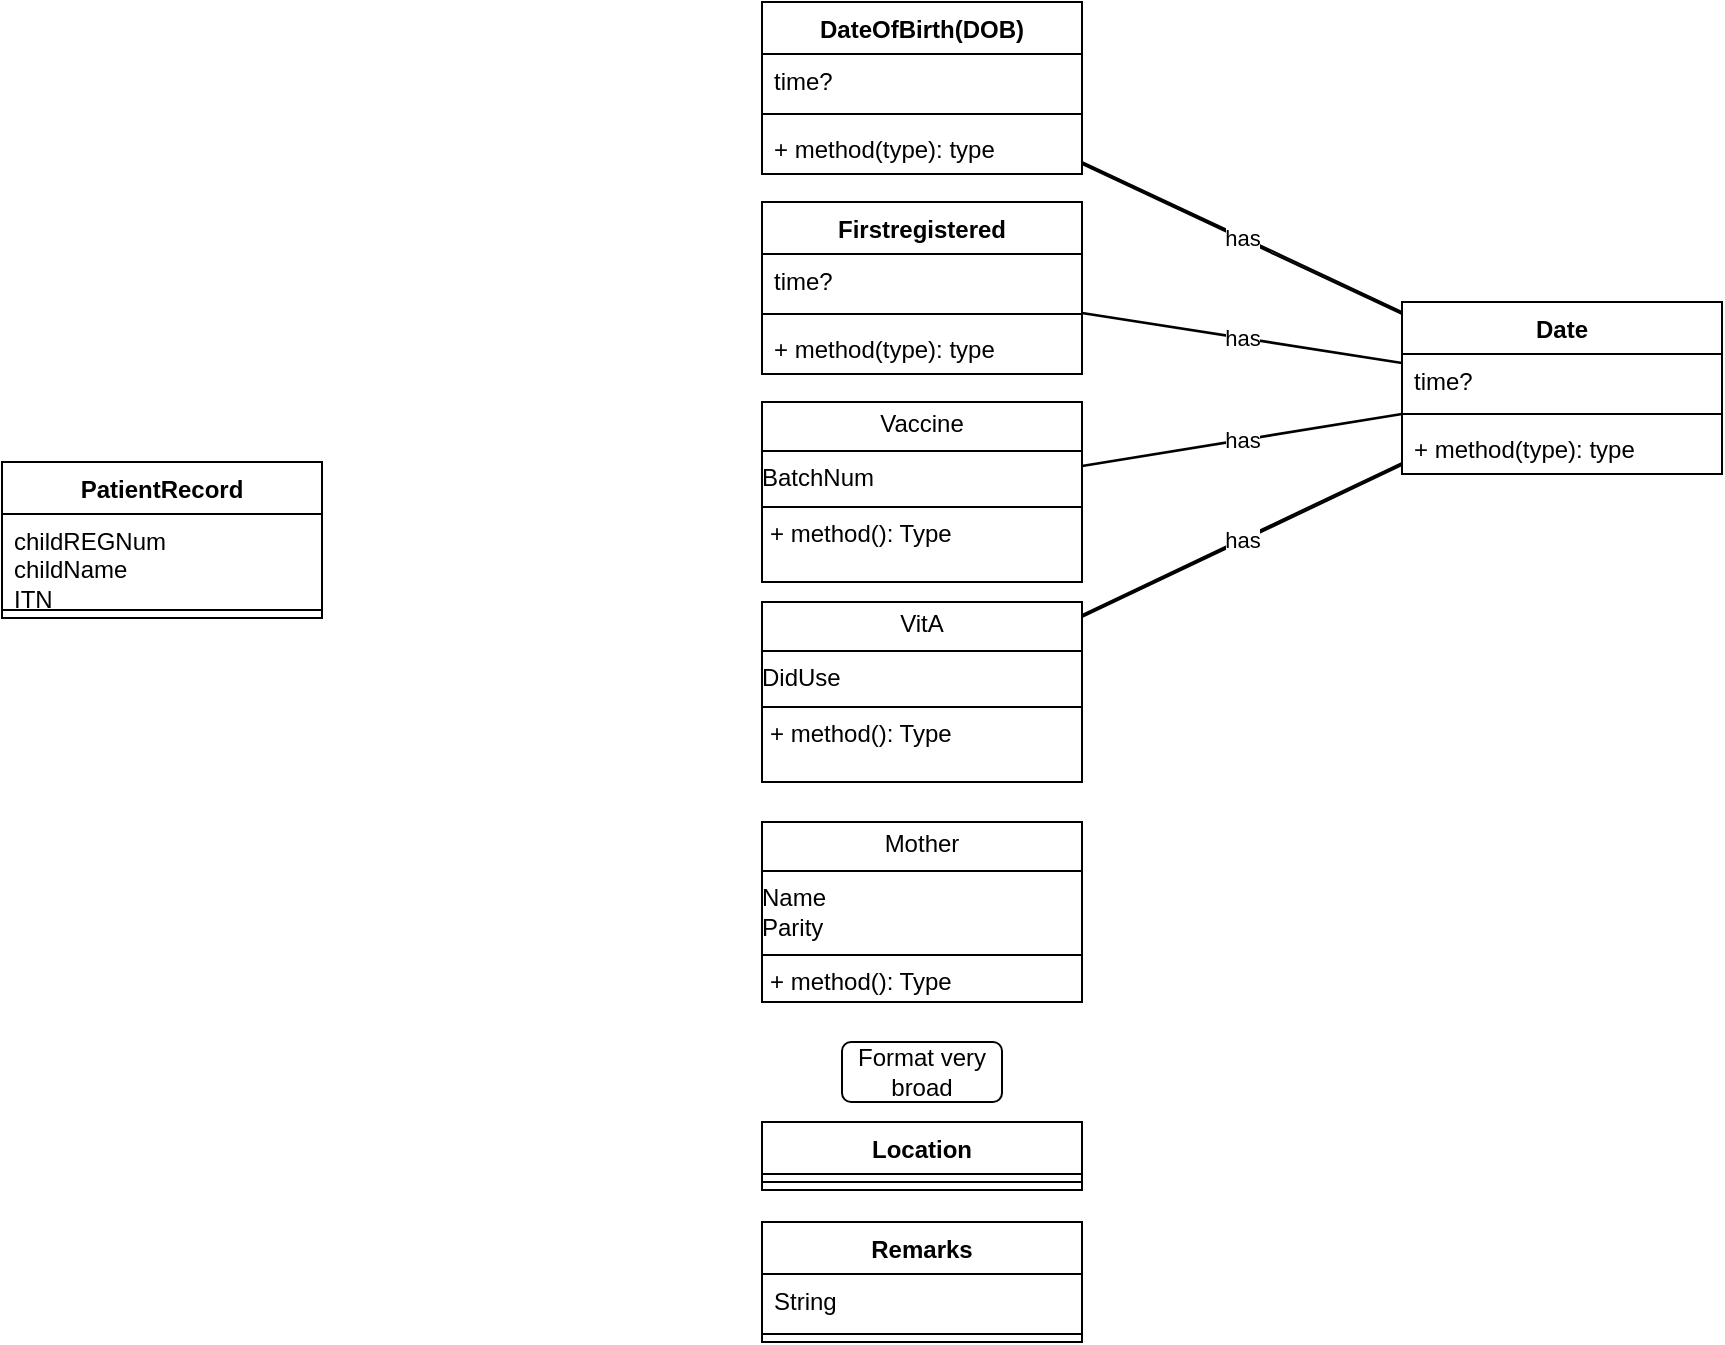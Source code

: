 <mxfile version="26.1.0">
  <diagram name="Page-1" id="cKiVssomuCug6B5XoP3y">
    <mxGraphModel dx="712" dy="773" grid="1" gridSize="10" guides="0" tooltips="1" connect="1" arrows="1" fold="1" page="1" pageScale="1" pageWidth="1600" pageHeight="900" math="0" shadow="0">
      <root>
        <mxCell id="0" />
        <mxCell id="1" parent="0" />
        <mxCell id="rXfnN_phQq9q4Ts1PVW_-15" value="PatientRecord" style="swimlane;fontStyle=1;align=center;verticalAlign=top;childLayout=stackLayout;horizontal=1;startSize=26;horizontalStack=0;resizeParent=1;resizeParentMax=0;resizeLast=0;collapsible=1;marginBottom=0;whiteSpace=wrap;html=1;" vertex="1" parent="1">
          <mxGeometry x="20" y="230" width="160" height="78" as="geometry" />
        </mxCell>
        <mxCell id="rXfnN_phQq9q4Ts1PVW_-16" value="&lt;div&gt;childREGNum&lt;/div&gt;&lt;div&gt;childName&lt;/div&gt;&lt;div&gt;ITN&lt;/div&gt;" style="text;strokeColor=none;fillColor=none;align=left;verticalAlign=top;spacingLeft=4;spacingRight=4;overflow=hidden;rotatable=0;points=[[0,0.5],[1,0.5]];portConstraint=eastwest;whiteSpace=wrap;html=1;" vertex="1" parent="rXfnN_phQq9q4Ts1PVW_-15">
          <mxGeometry y="26" width="160" height="44" as="geometry" />
        </mxCell>
        <mxCell id="rXfnN_phQq9q4Ts1PVW_-17" value="" style="line;strokeWidth=1;fillColor=none;align=left;verticalAlign=middle;spacingTop=-1;spacingLeft=3;spacingRight=3;rotatable=0;labelPosition=right;points=[];portConstraint=eastwest;strokeColor=inherit;" vertex="1" parent="rXfnN_phQq9q4Ts1PVW_-15">
          <mxGeometry y="70" width="160" height="8" as="geometry" />
        </mxCell>
        <mxCell id="rXfnN_phQq9q4Ts1PVW_-20" value="Location" style="swimlane;fontStyle=1;align=center;verticalAlign=top;childLayout=stackLayout;horizontal=1;startSize=26;horizontalStack=0;resizeParent=1;resizeParentMax=0;resizeLast=0;collapsible=1;marginBottom=0;whiteSpace=wrap;html=1;" vertex="1" parent="1">
          <mxGeometry x="400" y="560" width="160" height="34" as="geometry" />
        </mxCell>
        <mxCell id="rXfnN_phQq9q4Ts1PVW_-22" value="" style="line;strokeWidth=1;fillColor=none;align=left;verticalAlign=middle;spacingTop=-1;spacingLeft=3;spacingRight=3;rotatable=0;labelPosition=right;points=[];portConstraint=eastwest;strokeColor=inherit;" vertex="1" parent="rXfnN_phQq9q4Ts1PVW_-20">
          <mxGeometry y="26" width="160" height="8" as="geometry" />
        </mxCell>
        <mxCell id="rXfnN_phQq9q4Ts1PVW_-48" value="Format very broad" style="rounded=1;whiteSpace=wrap;html=1;" vertex="1" parent="1">
          <mxGeometry x="440" y="520" width="80" height="30" as="geometry" />
        </mxCell>
        <mxCell id="rXfnN_phQq9q4Ts1PVW_-52" value="Date" style="swimlane;fontStyle=1;align=center;verticalAlign=top;childLayout=stackLayout;horizontal=1;startSize=26;horizontalStack=0;resizeParent=1;resizeParentMax=0;resizeLast=0;collapsible=1;marginBottom=0;whiteSpace=wrap;html=1;" vertex="1" parent="1">
          <mxGeometry x="720" y="150" width="160" height="86" as="geometry" />
        </mxCell>
        <mxCell id="rXfnN_phQq9q4Ts1PVW_-53" value="time?" style="text;strokeColor=none;fillColor=none;align=left;verticalAlign=top;spacingLeft=4;spacingRight=4;overflow=hidden;rotatable=0;points=[[0,0.5],[1,0.5]];portConstraint=eastwest;whiteSpace=wrap;html=1;" vertex="1" parent="rXfnN_phQq9q4Ts1PVW_-52">
          <mxGeometry y="26" width="160" height="26" as="geometry" />
        </mxCell>
        <mxCell id="rXfnN_phQq9q4Ts1PVW_-54" value="" style="line;strokeWidth=1;fillColor=none;align=left;verticalAlign=middle;spacingTop=-1;spacingLeft=3;spacingRight=3;rotatable=0;labelPosition=right;points=[];portConstraint=eastwest;strokeColor=inherit;" vertex="1" parent="rXfnN_phQq9q4Ts1PVW_-52">
          <mxGeometry y="52" width="160" height="8" as="geometry" />
        </mxCell>
        <mxCell id="rXfnN_phQq9q4Ts1PVW_-55" value="+ method(type): type" style="text;strokeColor=none;fillColor=none;align=left;verticalAlign=top;spacingLeft=4;spacingRight=4;overflow=hidden;rotatable=0;points=[[0,0.5],[1,0.5]];portConstraint=eastwest;whiteSpace=wrap;html=1;" vertex="1" parent="rXfnN_phQq9q4Ts1PVW_-52">
          <mxGeometry y="60" width="160" height="26" as="geometry" />
        </mxCell>
        <mxCell id="rXfnN_phQq9q4Ts1PVW_-56" value="DateOfBirth(DOB)" style="swimlane;fontStyle=1;align=center;verticalAlign=top;childLayout=stackLayout;horizontal=1;startSize=26;horizontalStack=0;resizeParent=1;resizeParentMax=0;resizeLast=0;collapsible=1;marginBottom=0;whiteSpace=wrap;html=1;" vertex="1" parent="1">
          <mxGeometry x="400" width="160" height="86" as="geometry" />
        </mxCell>
        <mxCell id="rXfnN_phQq9q4Ts1PVW_-57" value="time?" style="text;strokeColor=none;fillColor=none;align=left;verticalAlign=top;spacingLeft=4;spacingRight=4;overflow=hidden;rotatable=0;points=[[0,0.5],[1,0.5]];portConstraint=eastwest;whiteSpace=wrap;html=1;" vertex="1" parent="rXfnN_phQq9q4Ts1PVW_-56">
          <mxGeometry y="26" width="160" height="26" as="geometry" />
        </mxCell>
        <mxCell id="rXfnN_phQq9q4Ts1PVW_-58" value="" style="line;strokeWidth=1;fillColor=none;align=left;verticalAlign=middle;spacingTop=-1;spacingLeft=3;spacingRight=3;rotatable=0;labelPosition=right;points=[];portConstraint=eastwest;strokeColor=inherit;" vertex="1" parent="rXfnN_phQq9q4Ts1PVW_-56">
          <mxGeometry y="52" width="160" height="8" as="geometry" />
        </mxCell>
        <mxCell id="rXfnN_phQq9q4Ts1PVW_-59" value="+ method(type): type" style="text;strokeColor=none;fillColor=none;align=left;verticalAlign=top;spacingLeft=4;spacingRight=4;overflow=hidden;rotatable=0;points=[[0,0.5],[1,0.5]];portConstraint=eastwest;whiteSpace=wrap;html=1;" vertex="1" parent="rXfnN_phQq9q4Ts1PVW_-56">
          <mxGeometry y="60" width="160" height="26" as="geometry" />
        </mxCell>
        <mxCell id="rXfnN_phQq9q4Ts1PVW_-60" value="Firstregistered" style="swimlane;fontStyle=1;align=center;verticalAlign=top;childLayout=stackLayout;horizontal=1;startSize=26;horizontalStack=0;resizeParent=1;resizeParentMax=0;resizeLast=0;collapsible=1;marginBottom=0;whiteSpace=wrap;html=1;" vertex="1" parent="1">
          <mxGeometry x="400" y="100" width="160" height="86" as="geometry" />
        </mxCell>
        <mxCell id="rXfnN_phQq9q4Ts1PVW_-61" value="time?" style="text;strokeColor=none;fillColor=none;align=left;verticalAlign=top;spacingLeft=4;spacingRight=4;overflow=hidden;rotatable=0;points=[[0,0.5],[1,0.5]];portConstraint=eastwest;whiteSpace=wrap;html=1;" vertex="1" parent="rXfnN_phQq9q4Ts1PVW_-60">
          <mxGeometry y="26" width="160" height="26" as="geometry" />
        </mxCell>
        <mxCell id="rXfnN_phQq9q4Ts1PVW_-62" value="" style="line;strokeWidth=1;fillColor=none;align=left;verticalAlign=middle;spacingTop=-1;spacingLeft=3;spacingRight=3;rotatable=0;labelPosition=right;points=[];portConstraint=eastwest;strokeColor=inherit;" vertex="1" parent="rXfnN_phQq9q4Ts1PVW_-60">
          <mxGeometry y="52" width="160" height="8" as="geometry" />
        </mxCell>
        <mxCell id="rXfnN_phQq9q4Ts1PVW_-63" value="+ method(type): type" style="text;strokeColor=none;fillColor=none;align=left;verticalAlign=top;spacingLeft=4;spacingRight=4;overflow=hidden;rotatable=0;points=[[0,0.5],[1,0.5]];portConstraint=eastwest;whiteSpace=wrap;html=1;" vertex="1" parent="rXfnN_phQq9q4Ts1PVW_-60">
          <mxGeometry y="60" width="160" height="26" as="geometry" />
        </mxCell>
        <mxCell id="rXfnN_phQq9q4Ts1PVW_-64" value="&lt;p style=&quot;margin:0px;margin-top:4px;text-align:center;&quot;&gt;Mother&lt;/p&gt;&lt;hr size=&quot;1&quot; style=&quot;border-style:solid;&quot;&gt;&lt;div&gt;Name&lt;/div&gt;&lt;div&gt;Parity&lt;/div&gt;&lt;hr size=&quot;1&quot; style=&quot;border-style:solid;&quot;&gt;&lt;p style=&quot;margin:0px;margin-left:4px;&quot;&gt;+ method(): Type&lt;/p&gt;" style="verticalAlign=top;align=left;overflow=fill;html=1;whiteSpace=wrap;" vertex="1" parent="1">
          <mxGeometry x="400" y="410" width="160" height="90" as="geometry" />
        </mxCell>
        <mxCell id="rXfnN_phQq9q4Ts1PVW_-65" value="Remarks" style="swimlane;fontStyle=1;align=center;verticalAlign=top;childLayout=stackLayout;horizontal=1;startSize=26;horizontalStack=0;resizeParent=1;resizeParentMax=0;resizeLast=0;collapsible=1;marginBottom=0;whiteSpace=wrap;html=1;" vertex="1" parent="1">
          <mxGeometry x="400" y="610" width="160" height="60" as="geometry" />
        </mxCell>
        <mxCell id="rXfnN_phQq9q4Ts1PVW_-67" value="String" style="text;strokeColor=none;fillColor=none;align=left;verticalAlign=top;spacingLeft=4;spacingRight=4;overflow=hidden;rotatable=0;points=[[0,0.5],[1,0.5]];portConstraint=eastwest;whiteSpace=wrap;html=1;" vertex="1" parent="rXfnN_phQq9q4Ts1PVW_-65">
          <mxGeometry y="26" width="160" height="26" as="geometry" />
        </mxCell>
        <mxCell id="rXfnN_phQq9q4Ts1PVW_-66" value="" style="line;strokeWidth=1;fillColor=none;align=left;verticalAlign=middle;spacingTop=-1;spacingLeft=3;spacingRight=3;rotatable=0;labelPosition=right;points=[];portConstraint=eastwest;strokeColor=inherit;" vertex="1" parent="rXfnN_phQq9q4Ts1PVW_-65">
          <mxGeometry y="52" width="160" height="8" as="geometry" />
        </mxCell>
        <mxCell id="rXfnN_phQq9q4Ts1PVW_-69" value="&lt;p style=&quot;margin:0px;margin-top:4px;text-align:center;&quot;&gt;Vaccine&lt;/p&gt;&lt;hr size=&quot;1&quot; style=&quot;border-style:solid;&quot;&gt;&lt;div&gt;BatchNum&lt;/div&gt;&lt;hr size=&quot;1&quot; style=&quot;border-style:solid;&quot;&gt;&lt;p style=&quot;margin:0px;margin-left:4px;&quot;&gt;+ method(): Type&lt;/p&gt;" style="verticalAlign=top;align=left;overflow=fill;html=1;whiteSpace=wrap;" vertex="1" parent="1">
          <mxGeometry x="400" y="200" width="160" height="90" as="geometry" />
        </mxCell>
        <mxCell id="rXfnN_phQq9q4Ts1PVW_-70" value="&lt;p style=&quot;margin:0px;margin-top:4px;text-align:center;&quot;&gt;VitA&lt;/p&gt;&lt;hr size=&quot;1&quot; style=&quot;border-style:solid;&quot;&gt;DidUse&lt;hr size=&quot;1&quot; style=&quot;border-style:solid;&quot;&gt;&lt;p style=&quot;margin:0px;margin-left:4px;&quot;&gt;+ method(): Type&lt;/p&gt;" style="verticalAlign=top;align=left;overflow=fill;html=1;whiteSpace=wrap;" vertex="1" parent="1">
          <mxGeometry x="400" y="300" width="160" height="90" as="geometry" />
        </mxCell>
        <mxCell id="rXfnN_phQq9q4Ts1PVW_-85" value="" style="endArrow=classic;html=1;rounded=0;shape=link;width=-1.034;" edge="1" parent="1" source="rXfnN_phQq9q4Ts1PVW_-56" target="rXfnN_phQq9q4Ts1PVW_-52">
          <mxGeometry relative="1" as="geometry">
            <mxPoint x="600" y="160" as="sourcePoint" />
            <mxPoint x="700" y="160" as="targetPoint" />
          </mxGeometry>
        </mxCell>
        <mxCell id="rXfnN_phQq9q4Ts1PVW_-86" value="&lt;div&gt;has&lt;/div&gt;" style="edgeLabel;resizable=0;html=1;;align=center;verticalAlign=middle;" connectable="0" vertex="1" parent="rXfnN_phQq9q4Ts1PVW_-85">
          <mxGeometry relative="1" as="geometry" />
        </mxCell>
        <mxCell id="rXfnN_phQq9q4Ts1PVW_-90" value="" style="endArrow=classic;html=1;rounded=0;shape=link;width=0.345;" edge="1" parent="1" source="rXfnN_phQq9q4Ts1PVW_-60" target="rXfnN_phQq9q4Ts1PVW_-52">
          <mxGeometry relative="1" as="geometry">
            <mxPoint x="560" y="140" as="sourcePoint" />
            <mxPoint x="720" y="215" as="targetPoint" />
          </mxGeometry>
        </mxCell>
        <mxCell id="rXfnN_phQq9q4Ts1PVW_-91" value="&lt;div&gt;has&lt;/div&gt;" style="edgeLabel;resizable=0;html=1;;align=center;verticalAlign=middle;" connectable="0" vertex="1" parent="rXfnN_phQq9q4Ts1PVW_-90">
          <mxGeometry relative="1" as="geometry" />
        </mxCell>
        <mxCell id="rXfnN_phQq9q4Ts1PVW_-92" value="" style="endArrow=classic;html=1;rounded=0;shape=link;width=0.345;" edge="1" parent="1" source="rXfnN_phQq9q4Ts1PVW_-69" target="rXfnN_phQq9q4Ts1PVW_-52">
          <mxGeometry relative="1" as="geometry">
            <mxPoint x="580" y="101" as="sourcePoint" />
            <mxPoint x="740" y="176" as="targetPoint" />
          </mxGeometry>
        </mxCell>
        <mxCell id="rXfnN_phQq9q4Ts1PVW_-93" value="&lt;div&gt;has&lt;/div&gt;" style="edgeLabel;resizable=0;html=1;;align=center;verticalAlign=middle;" connectable="0" vertex="1" parent="rXfnN_phQq9q4Ts1PVW_-92">
          <mxGeometry relative="1" as="geometry" />
        </mxCell>
        <mxCell id="rXfnN_phQq9q4Ts1PVW_-94" value="" style="endArrow=classic;html=1;rounded=0;shape=link;width=-1.034;" edge="1" parent="1" source="rXfnN_phQq9q4Ts1PVW_-70" target="rXfnN_phQq9q4Ts1PVW_-52">
          <mxGeometry relative="1" as="geometry">
            <mxPoint x="570" y="242" as="sourcePoint" />
            <mxPoint x="730" y="216" as="targetPoint" />
          </mxGeometry>
        </mxCell>
        <mxCell id="rXfnN_phQq9q4Ts1PVW_-95" value="&lt;div&gt;has&lt;/div&gt;" style="edgeLabel;resizable=0;html=1;;align=center;verticalAlign=middle;" connectable="0" vertex="1" parent="rXfnN_phQq9q4Ts1PVW_-94">
          <mxGeometry relative="1" as="geometry" />
        </mxCell>
      </root>
    </mxGraphModel>
  </diagram>
</mxfile>
